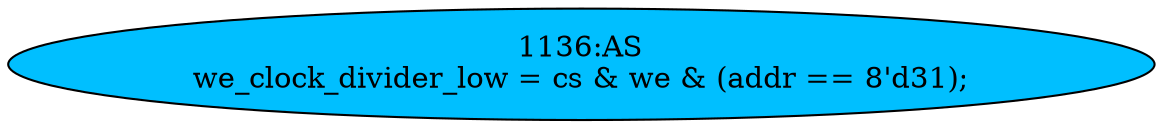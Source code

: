strict digraph "" {
	node [label="\N"];
	"1136:AS"	 [ast="<pyverilog.vparser.ast.Assign object at 0x7fd77331dc50>",
		def_var="['we_clock_divider_low']",
		fillcolor=deepskyblue,
		label="1136:AS
we_clock_divider_low = cs & we & (addr == 8'd31);",
		statements="[]",
		style=filled,
		typ=Assign,
		use_var="['cs', 'we', 'addr']"];
}
